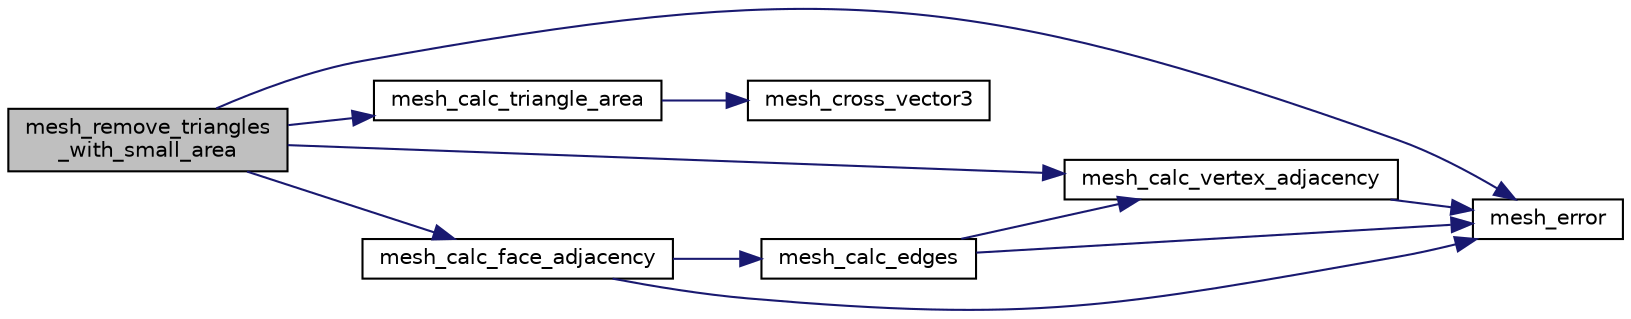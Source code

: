 digraph "mesh_remove_triangles_with_small_area"
{
  edge [fontname="Helvetica",fontsize="10",labelfontname="Helvetica",labelfontsize="10"];
  node [fontname="Helvetica",fontsize="10",shape=record];
  rankdir="LR";
  Node1 [label="mesh_remove_triangles\l_with_small_area",height=0.2,width=0.4,color="black", fillcolor="grey75", style="filled", fontcolor="black"];
  Node1 -> Node2 [color="midnightblue",fontsize="10",style="solid",fontname="Helvetica"];
  Node2 [label="mesh_error",height=0.2,width=0.4,color="black", fillcolor="white", style="filled",URL="$mesherror_8c.html#ae7b8a7a865a69704e4ed00410111749a",tooltip="Displays error message and exits. "];
  Node1 -> Node3 [color="midnightblue",fontsize="10",style="solid",fontname="Helvetica"];
  Node3 [label="mesh_calc_triangle_area",height=0.2,width=0.4,color="black", fillcolor="white", style="filled",URL="$meshcalc_8c.html#aef39a14ecf45fc9b784784c65e71bd24",tooltip="Computes area of a triangle. "];
  Node3 -> Node4 [color="midnightblue",fontsize="10",style="solid",fontname="Helvetica"];
  Node4 [label="mesh_cross_vector3",height=0.2,width=0.4,color="black", fillcolor="white", style="filled",URL="$meshcalc_8c.html#a0549a35b7d8e1eed4e896d172cff42ce",tooltip="Computes the cross product of two 3-d vectors. "];
  Node1 -> Node5 [color="midnightblue",fontsize="10",style="solid",fontname="Helvetica"];
  Node5 [label="mesh_calc_vertex_adjacency",height=0.2,width=0.4,color="black", fillcolor="white", style="filled",URL="$meshcalc_8c.html#ad78c5f26376ffe75b391e7af55e70e49",tooltip="Computes vertex adjacent faces of a given mesh. "];
  Node5 -> Node2 [color="midnightblue",fontsize="10",style="solid",fontname="Helvetica"];
  Node1 -> Node6 [color="midnightblue",fontsize="10",style="solid",fontname="Helvetica"];
  Node6 [label="mesh_calc_face_adjacency",height=0.2,width=0.4,color="black", fillcolor="white", style="filled",URL="$meshcalc_8c.html#a9045bc76d71af1b7c5e3e87cd5d0287f",tooltip="Computes face adjacent faces of a given mesh. "];
  Node6 -> Node7 [color="midnightblue",fontsize="10",style="solid",fontname="Helvetica"];
  Node7 [label="mesh_calc_edges",height=0.2,width=0.4,color="black", fillcolor="white", style="filled",URL="$meshcalc_8c.html#a33344dbe1f237324724722258b425d8a",tooltip="Computes edges of a given mesh. "];
  Node7 -> Node5 [color="midnightblue",fontsize="10",style="solid",fontname="Helvetica"];
  Node7 -> Node2 [color="midnightblue",fontsize="10",style="solid",fontname="Helvetica"];
  Node6 -> Node2 [color="midnightblue",fontsize="10",style="solid",fontname="Helvetica"];
}
